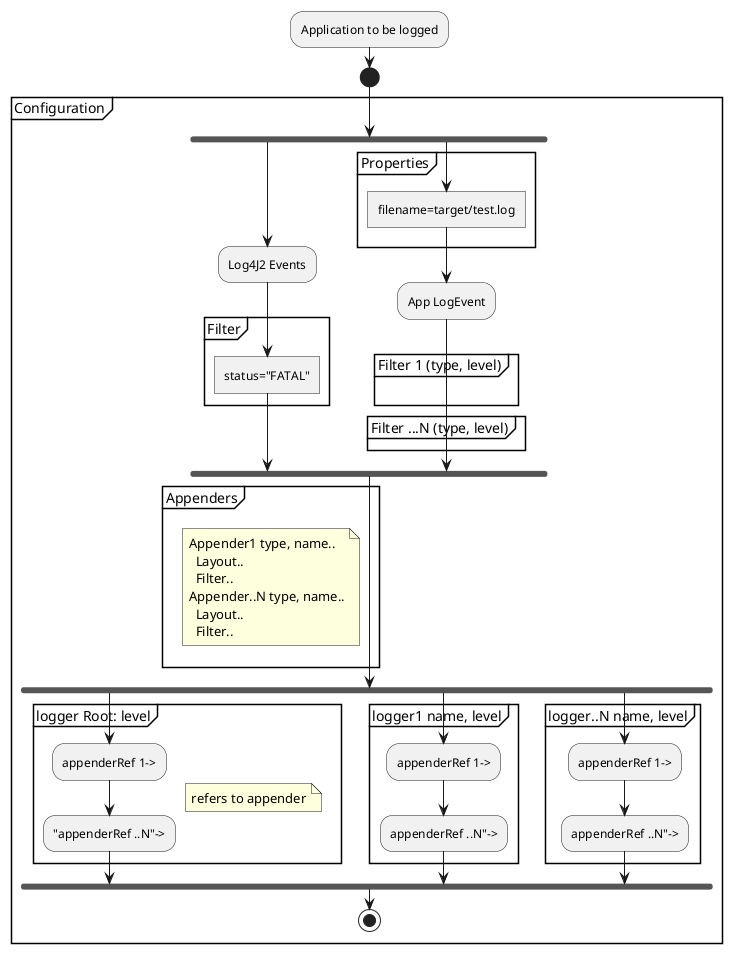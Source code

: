 @startuml

:Application to be logged;
start
partition Configuration

fork

:Log4J2 Events;
partition Filter {
:status="FATAL"]
}
fork again
partition Properties {
:filename=target/test.log]
}
:App LogEvent;
partition "Filter 1 (type, level)" {
}
partition "Filter ...N (type, level)" {
}

end fork
partition Appenders {
 note :Appender1 type, name..\n  Layout..\n  Filter..\nAppender..N type, name..\n  Layout..\n  Filter..
}

fork
partition "logger Root: level" {
note right: refers to appender
:appenderRef 1->;
:"appenderRef ..N"->;
}

fork again
partition "logger1 name, level" {
:appenderRef 1->;
:appenderRef ..N"->;
}
fork again
partition "logger..N name, level"{
:appenderRef 1->;
:appenderRef ..N"->;

}
end fork
stop
@enduml